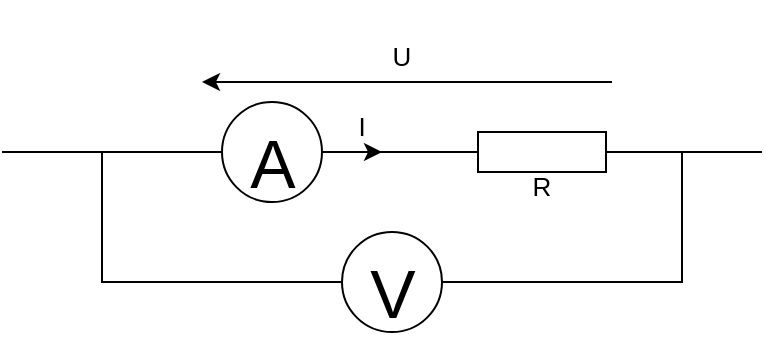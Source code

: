 <mxfile version="20.7.4" type="device"><diagram name="Page-1" id="7e0a89b8-554c-2b80-1dc8-d5c74ca68de4"><mxGraphModel dx="628" dy="367" grid="1" gridSize="10" guides="1" tooltips="1" connect="1" arrows="1" fold="1" page="1" pageScale="1" pageWidth="1100" pageHeight="850" background="none" math="0" shadow="0"><root><mxCell id="0"/><mxCell id="1" parent="0"/><mxCell id="-YDGQE3R78eUgbr7zMUM-12" style="edgeStyle=orthogonalEdgeStyle;rounded=0;orthogonalLoop=1;jettySize=auto;html=1;entryX=1;entryY=0.5;entryDx=0;entryDy=0;strokeColor=default;fontSize=34;endArrow=none;endFill=0;" edge="1" parent="1" target="-YDGQE3R78eUgbr7zMUM-2"><mxGeometry relative="1" as="geometry"><mxPoint x="560" y="160" as="sourcePoint"/><Array as="points"><mxPoint x="520" y="160"/><mxPoint x="520" y="225"/></Array></mxGeometry></mxCell><mxCell id="-YDGQE3R78eUgbr7zMUM-13" style="edgeStyle=orthogonalEdgeStyle;rounded=0;orthogonalLoop=1;jettySize=auto;html=1;exitX=1;exitY=0.5;exitDx=0;exitDy=0;exitPerimeter=0;strokeColor=default;fontSize=34;endArrow=none;endFill=0;" edge="1" parent="1" source="-YDGQE3R78eUgbr7zMUM-1"><mxGeometry relative="1" as="geometry"><mxPoint x="520.0" y="159.939" as="targetPoint"/></mxGeometry></mxCell><mxCell id="-YDGQE3R78eUgbr7zMUM-1" value="" style="pointerEvents=1;verticalLabelPosition=bottom;shadow=0;dashed=0;align=center;html=1;verticalAlign=top;shape=mxgraph.electrical.resistors.resistor_1;" vertex="1" parent="1"><mxGeometry x="400" y="150" width="100" height="20" as="geometry"/></mxCell><mxCell id="-YDGQE3R78eUgbr7zMUM-10" style="edgeStyle=orthogonalEdgeStyle;rounded=0;orthogonalLoop=1;jettySize=auto;html=1;exitX=0;exitY=0.5;exitDx=0;exitDy=0;fontSize=34;strokeColor=default;endArrow=none;endFill=0;" edge="1" parent="1" source="-YDGQE3R78eUgbr7zMUM-2"><mxGeometry relative="1" as="geometry"><mxPoint x="370" y="160" as="targetPoint"/><Array as="points"><mxPoint x="230" y="225"/><mxPoint x="230" y="160"/></Array></mxGeometry></mxCell><mxCell id="-YDGQE3R78eUgbr7zMUM-2" value="&lt;font style=&quot;font-size: 34px;&quot;&gt;V&lt;/font&gt;" style="verticalLabelPosition=middle;shadow=0;dashed=0;align=center;html=1;verticalAlign=middle;strokeWidth=1;shape=ellipse;aspect=fixed;fontSize=50;" vertex="1" parent="1"><mxGeometry x="350" y="200" width="50" height="50" as="geometry"/></mxCell><mxCell id="-YDGQE3R78eUgbr7zMUM-19" style="edgeStyle=orthogonalEdgeStyle;rounded=0;orthogonalLoop=1;jettySize=auto;html=1;strokeColor=default;fontSize=13;endArrow=none;endFill=0;" edge="1" parent="1" source="-YDGQE3R78eUgbr7zMUM-3"><mxGeometry relative="1" as="geometry"><mxPoint x="180.0" y="160" as="targetPoint"/></mxGeometry></mxCell><mxCell id="-YDGQE3R78eUgbr7zMUM-3" value="&lt;font style=&quot;font-size: 34px;&quot;&gt;A&lt;/font&gt;" style="verticalLabelPosition=middle;shadow=0;dashed=0;align=center;html=1;verticalAlign=middle;strokeWidth=1;shape=ellipse;aspect=fixed;fontSize=50;" vertex="1" parent="1"><mxGeometry x="290" y="135" width="50" height="50" as="geometry"/></mxCell><mxCell id="-YDGQE3R78eUgbr7zMUM-8" value="" style="endArrow=none;html=1;rounded=0;fontSize=34;exitX=1;exitY=0.5;exitDx=0;exitDy=0;" edge="1" parent="1" source="-YDGQE3R78eUgbr7zMUM-3"><mxGeometry width="50" height="50" relative="1" as="geometry"><mxPoint x="350" y="210" as="sourcePoint"/><mxPoint x="400" y="160" as="targetPoint"/><Array as="points"><mxPoint x="380" y="160"/></Array></mxGeometry></mxCell><mxCell id="-YDGQE3R78eUgbr7zMUM-14" value="" style="endArrow=classic;html=1;rounded=0;strokeColor=default;fontSize=34;" edge="1" parent="1"><mxGeometry width="50" height="50" relative="1" as="geometry"><mxPoint x="485" y="125" as="sourcePoint"/><mxPoint x="280" y="125" as="targetPoint"/></mxGeometry></mxCell><mxCell id="-YDGQE3R78eUgbr7zMUM-15" value="&lt;font style=&quot;font-size: 13px;&quot;&gt;U&lt;/font&gt;" style="text;html=1;strokeColor=none;fillColor=none;align=center;verticalAlign=middle;whiteSpace=wrap;rounded=0;fontSize=34;" vertex="1" parent="1"><mxGeometry x="350" y="90" width="60" height="30" as="geometry"/></mxCell><mxCell id="-YDGQE3R78eUgbr7zMUM-16" value="&lt;font style=&quot;font-size: 13px;&quot;&gt;R&lt;/font&gt;" style="text;html=1;strokeColor=none;fillColor=none;align=center;verticalAlign=middle;whiteSpace=wrap;rounded=0;fontSize=34;" vertex="1" parent="1"><mxGeometry x="420" y="155" width="60" height="30" as="geometry"/></mxCell><mxCell id="-YDGQE3R78eUgbr7zMUM-17" value="" style="endArrow=classic;html=1;rounded=0;strokeColor=default;fontSize=13;exitX=1;exitY=0.5;exitDx=0;exitDy=0;" edge="1" parent="1" source="-YDGQE3R78eUgbr7zMUM-3"><mxGeometry width="50" height="50" relative="1" as="geometry"><mxPoint x="350" y="210" as="sourcePoint"/><mxPoint x="370" y="160" as="targetPoint"/></mxGeometry></mxCell><mxCell id="-YDGQE3R78eUgbr7zMUM-18" value="&lt;font style=&quot;font-size: 13px;&quot;&gt;I&lt;/font&gt;" style="text;html=1;strokeColor=none;fillColor=none;align=center;verticalAlign=middle;whiteSpace=wrap;rounded=0;fontSize=34;" vertex="1" parent="1"><mxGeometry x="330" y="125" width="60" height="30" as="geometry"/></mxCell></root></mxGraphModel></diagram></mxfile>
